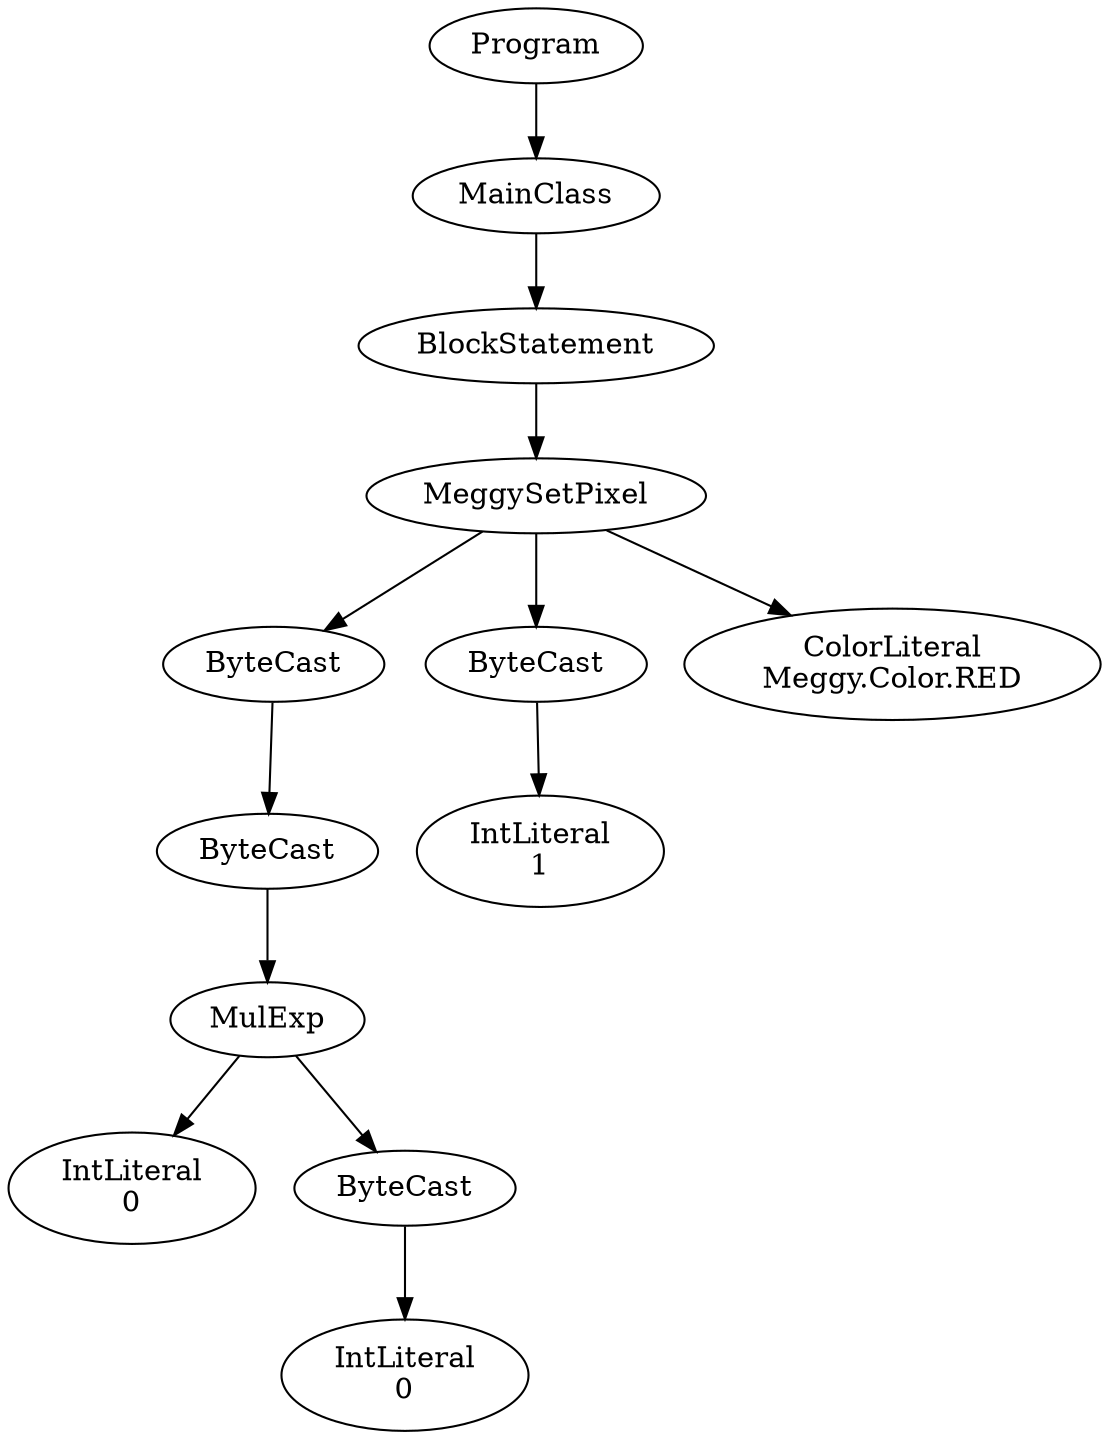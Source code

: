 digraph ASTGraph {
0 [ label="Program" ];
1 [ label="MainClass" ];
0 -> 1
2 [ label="BlockStatement" ];
1 -> 2
3 [ label="MeggySetPixel" ];
2 -> 3
4 [ label="ByteCast" ];
3 -> 4
5 [ label="ByteCast" ];
4 -> 5
6 [ label="MulExp" ];
5 -> 6
7 [ label="IntLiteral\n0" ];
6 -> 7
8 [ label="ByteCast" ];
6 -> 8
9 [ label="IntLiteral\n0" ];
8 -> 9
10 [ label="ByteCast" ];
3 -> 10
11 [ label="IntLiteral\n1" ];
10 -> 11
12 [ label="ColorLiteral\nMeggy.Color.RED" ];
3 -> 12
}
